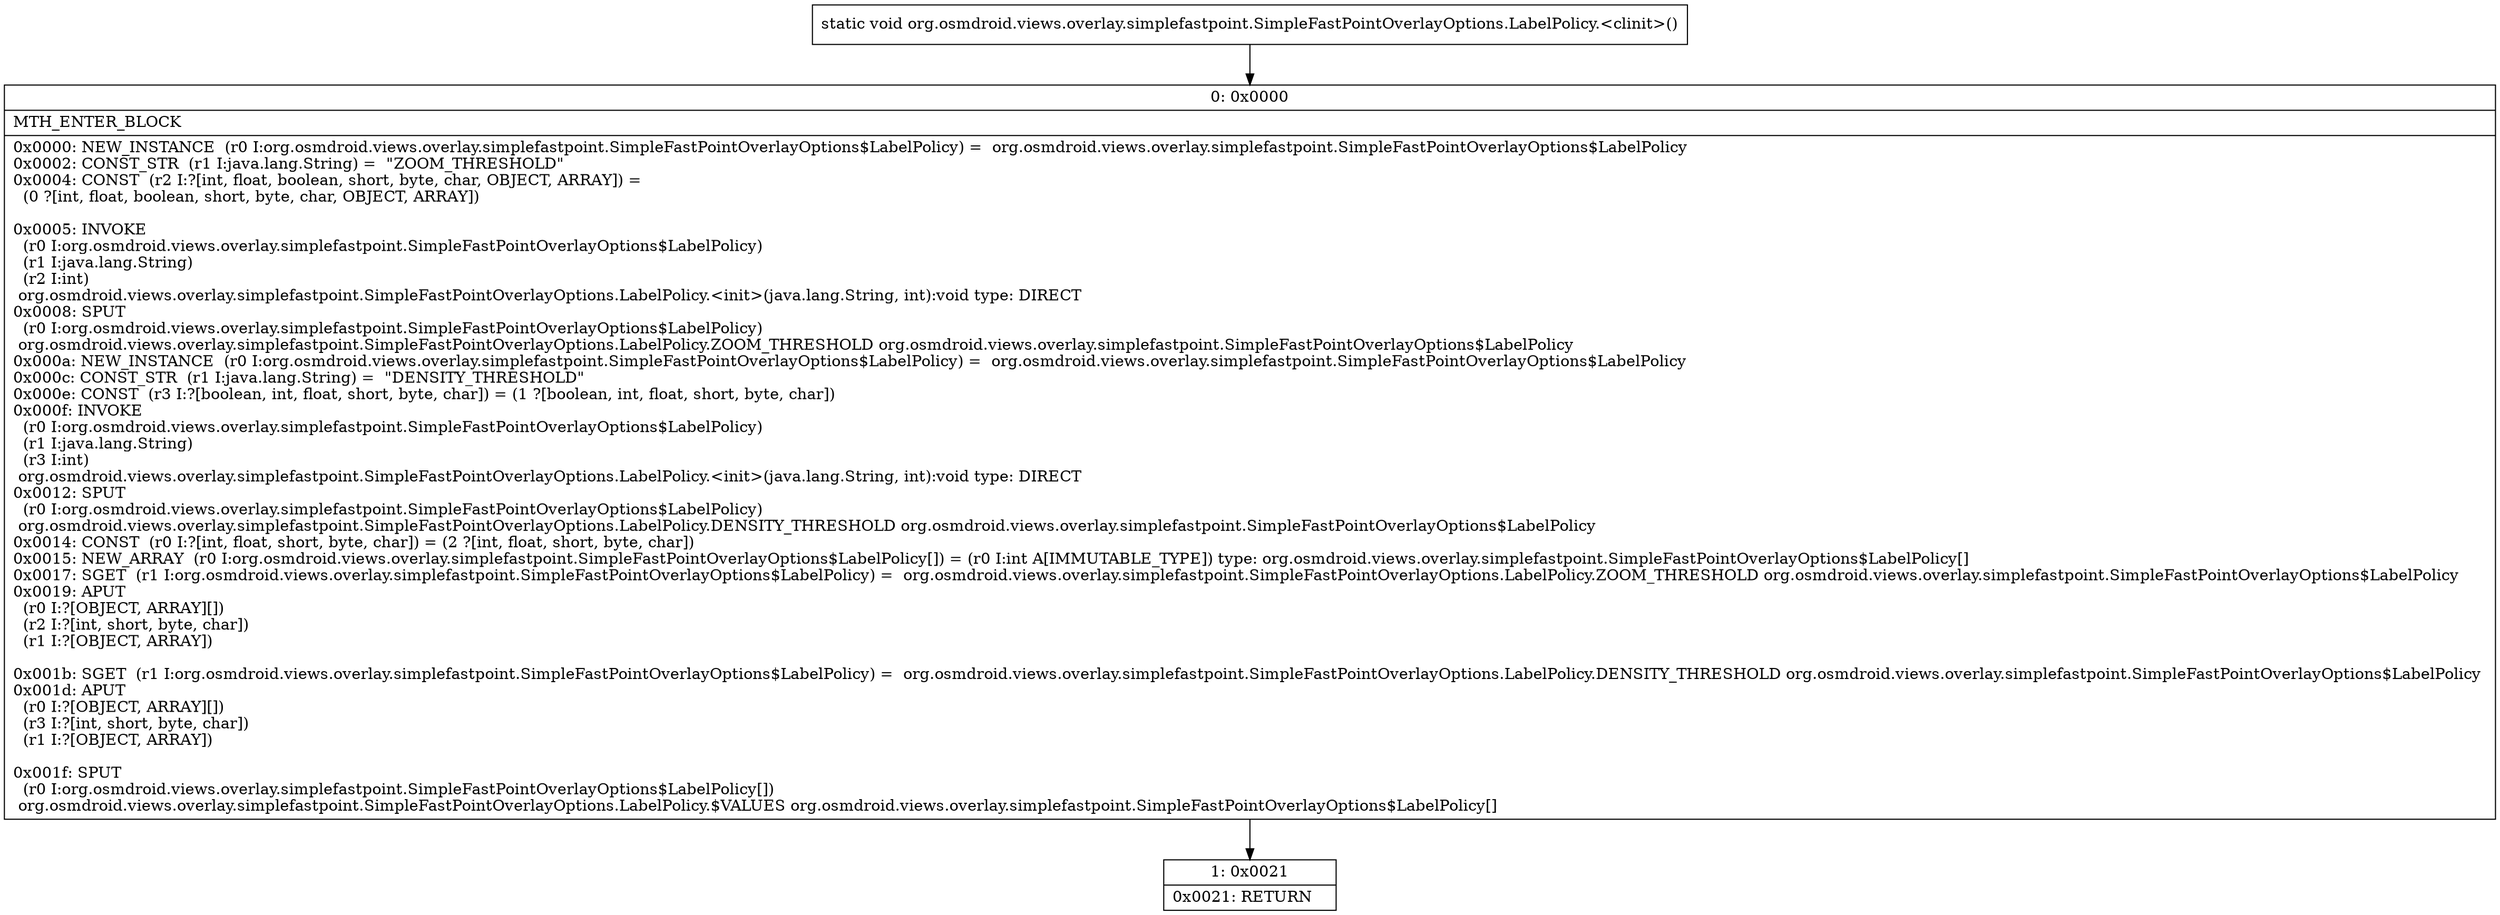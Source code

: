 digraph "CFG fororg.osmdroid.views.overlay.simplefastpoint.SimpleFastPointOverlayOptions.LabelPolicy.\<clinit\>()V" {
Node_0 [shape=record,label="{0\:\ 0x0000|MTH_ENTER_BLOCK\l|0x0000: NEW_INSTANCE  (r0 I:org.osmdroid.views.overlay.simplefastpoint.SimpleFastPointOverlayOptions$LabelPolicy) =  org.osmdroid.views.overlay.simplefastpoint.SimpleFastPointOverlayOptions$LabelPolicy \l0x0002: CONST_STR  (r1 I:java.lang.String) =  \"ZOOM_THRESHOLD\" \l0x0004: CONST  (r2 I:?[int, float, boolean, short, byte, char, OBJECT, ARRAY]) = \l  (0 ?[int, float, boolean, short, byte, char, OBJECT, ARRAY])\l \l0x0005: INVOKE  \l  (r0 I:org.osmdroid.views.overlay.simplefastpoint.SimpleFastPointOverlayOptions$LabelPolicy)\l  (r1 I:java.lang.String)\l  (r2 I:int)\l org.osmdroid.views.overlay.simplefastpoint.SimpleFastPointOverlayOptions.LabelPolicy.\<init\>(java.lang.String, int):void type: DIRECT \l0x0008: SPUT  \l  (r0 I:org.osmdroid.views.overlay.simplefastpoint.SimpleFastPointOverlayOptions$LabelPolicy)\l org.osmdroid.views.overlay.simplefastpoint.SimpleFastPointOverlayOptions.LabelPolicy.ZOOM_THRESHOLD org.osmdroid.views.overlay.simplefastpoint.SimpleFastPointOverlayOptions$LabelPolicy \l0x000a: NEW_INSTANCE  (r0 I:org.osmdroid.views.overlay.simplefastpoint.SimpleFastPointOverlayOptions$LabelPolicy) =  org.osmdroid.views.overlay.simplefastpoint.SimpleFastPointOverlayOptions$LabelPolicy \l0x000c: CONST_STR  (r1 I:java.lang.String) =  \"DENSITY_THRESHOLD\" \l0x000e: CONST  (r3 I:?[boolean, int, float, short, byte, char]) = (1 ?[boolean, int, float, short, byte, char]) \l0x000f: INVOKE  \l  (r0 I:org.osmdroid.views.overlay.simplefastpoint.SimpleFastPointOverlayOptions$LabelPolicy)\l  (r1 I:java.lang.String)\l  (r3 I:int)\l org.osmdroid.views.overlay.simplefastpoint.SimpleFastPointOverlayOptions.LabelPolicy.\<init\>(java.lang.String, int):void type: DIRECT \l0x0012: SPUT  \l  (r0 I:org.osmdroid.views.overlay.simplefastpoint.SimpleFastPointOverlayOptions$LabelPolicy)\l org.osmdroid.views.overlay.simplefastpoint.SimpleFastPointOverlayOptions.LabelPolicy.DENSITY_THRESHOLD org.osmdroid.views.overlay.simplefastpoint.SimpleFastPointOverlayOptions$LabelPolicy \l0x0014: CONST  (r0 I:?[int, float, short, byte, char]) = (2 ?[int, float, short, byte, char]) \l0x0015: NEW_ARRAY  (r0 I:org.osmdroid.views.overlay.simplefastpoint.SimpleFastPointOverlayOptions$LabelPolicy[]) = (r0 I:int A[IMMUTABLE_TYPE]) type: org.osmdroid.views.overlay.simplefastpoint.SimpleFastPointOverlayOptions$LabelPolicy[] \l0x0017: SGET  (r1 I:org.osmdroid.views.overlay.simplefastpoint.SimpleFastPointOverlayOptions$LabelPolicy) =  org.osmdroid.views.overlay.simplefastpoint.SimpleFastPointOverlayOptions.LabelPolicy.ZOOM_THRESHOLD org.osmdroid.views.overlay.simplefastpoint.SimpleFastPointOverlayOptions$LabelPolicy \l0x0019: APUT  \l  (r0 I:?[OBJECT, ARRAY][])\l  (r2 I:?[int, short, byte, char])\l  (r1 I:?[OBJECT, ARRAY])\l \l0x001b: SGET  (r1 I:org.osmdroid.views.overlay.simplefastpoint.SimpleFastPointOverlayOptions$LabelPolicy) =  org.osmdroid.views.overlay.simplefastpoint.SimpleFastPointOverlayOptions.LabelPolicy.DENSITY_THRESHOLD org.osmdroid.views.overlay.simplefastpoint.SimpleFastPointOverlayOptions$LabelPolicy \l0x001d: APUT  \l  (r0 I:?[OBJECT, ARRAY][])\l  (r3 I:?[int, short, byte, char])\l  (r1 I:?[OBJECT, ARRAY])\l \l0x001f: SPUT  \l  (r0 I:org.osmdroid.views.overlay.simplefastpoint.SimpleFastPointOverlayOptions$LabelPolicy[])\l org.osmdroid.views.overlay.simplefastpoint.SimpleFastPointOverlayOptions.LabelPolicy.$VALUES org.osmdroid.views.overlay.simplefastpoint.SimpleFastPointOverlayOptions$LabelPolicy[] \l}"];
Node_1 [shape=record,label="{1\:\ 0x0021|0x0021: RETURN   \l}"];
MethodNode[shape=record,label="{static void org.osmdroid.views.overlay.simplefastpoint.SimpleFastPointOverlayOptions.LabelPolicy.\<clinit\>() }"];
MethodNode -> Node_0;
Node_0 -> Node_1;
}

